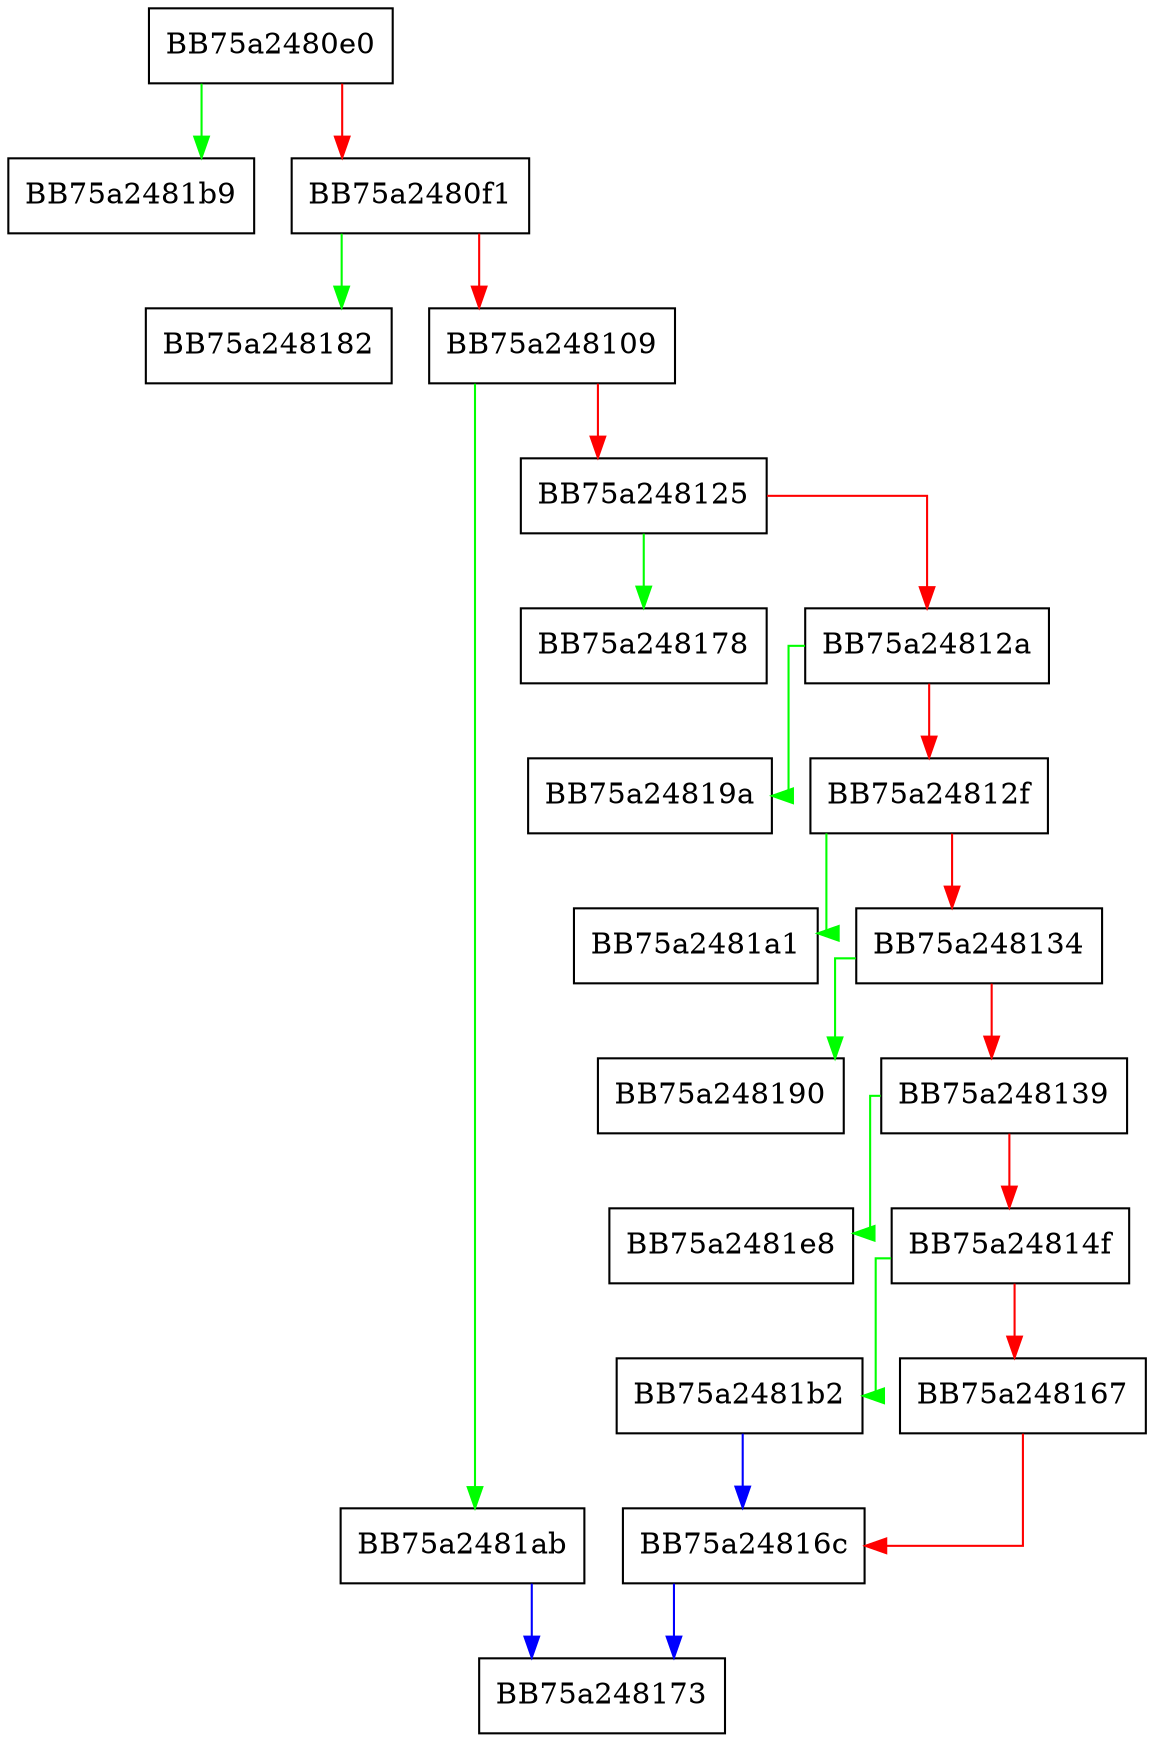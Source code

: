 digraph GetNextToken {
  node [shape="box"];
  graph [splines=ortho];
  BB75a2480e0 -> BB75a2481b9 [color="green"];
  BB75a2480e0 -> BB75a2480f1 [color="red"];
  BB75a2480f1 -> BB75a248182 [color="green"];
  BB75a2480f1 -> BB75a248109 [color="red"];
  BB75a248109 -> BB75a2481ab [color="green"];
  BB75a248109 -> BB75a248125 [color="red"];
  BB75a248125 -> BB75a248178 [color="green"];
  BB75a248125 -> BB75a24812a [color="red"];
  BB75a24812a -> BB75a24819a [color="green"];
  BB75a24812a -> BB75a24812f [color="red"];
  BB75a24812f -> BB75a2481a1 [color="green"];
  BB75a24812f -> BB75a248134 [color="red"];
  BB75a248134 -> BB75a248190 [color="green"];
  BB75a248134 -> BB75a248139 [color="red"];
  BB75a248139 -> BB75a2481e8 [color="green"];
  BB75a248139 -> BB75a24814f [color="red"];
  BB75a24814f -> BB75a2481b2 [color="green"];
  BB75a24814f -> BB75a248167 [color="red"];
  BB75a248167 -> BB75a24816c [color="red"];
  BB75a24816c -> BB75a248173 [color="blue"];
  BB75a2481ab -> BB75a248173 [color="blue"];
  BB75a2481b2 -> BB75a24816c [color="blue"];
}